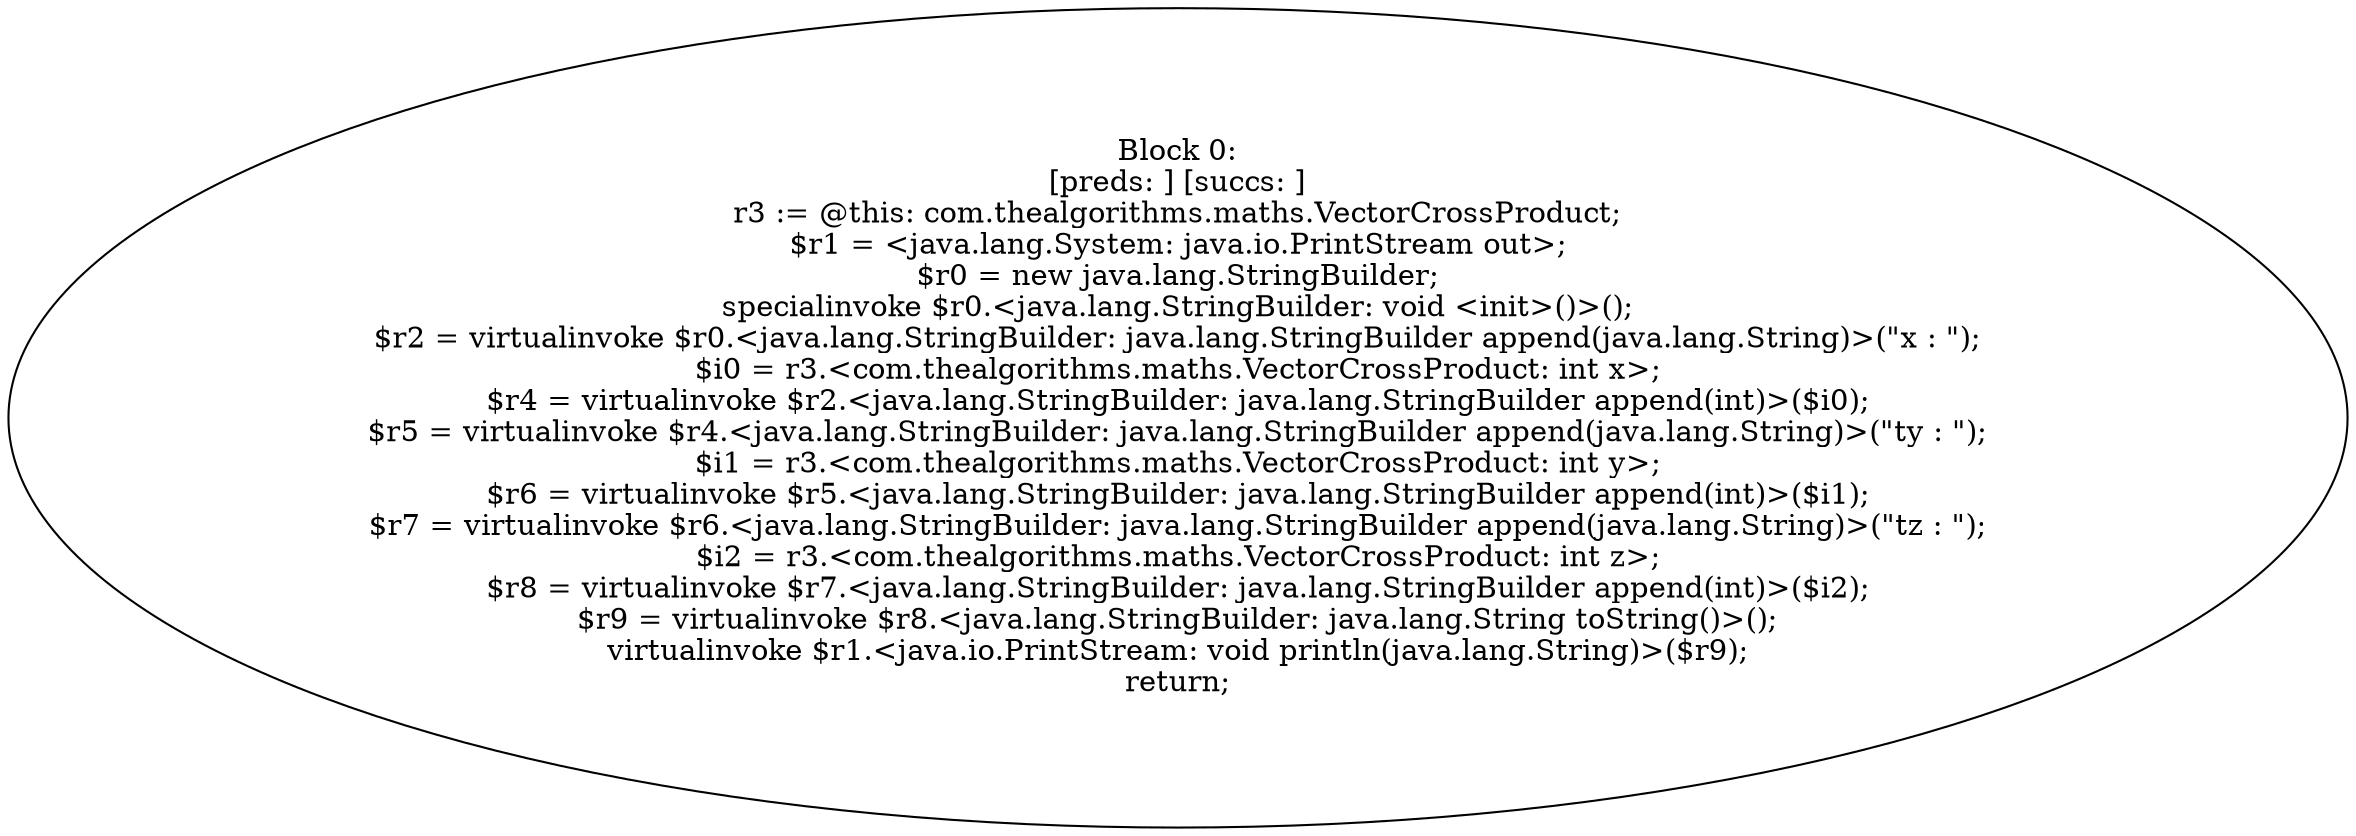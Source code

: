digraph "unitGraph" {
    "Block 0:
[preds: ] [succs: ]
r3 := @this: com.thealgorithms.maths.VectorCrossProduct;
$r1 = <java.lang.System: java.io.PrintStream out>;
$r0 = new java.lang.StringBuilder;
specialinvoke $r0.<java.lang.StringBuilder: void <init>()>();
$r2 = virtualinvoke $r0.<java.lang.StringBuilder: java.lang.StringBuilder append(java.lang.String)>(\"x : \");
$i0 = r3.<com.thealgorithms.maths.VectorCrossProduct: int x>;
$r4 = virtualinvoke $r2.<java.lang.StringBuilder: java.lang.StringBuilder append(int)>($i0);
$r5 = virtualinvoke $r4.<java.lang.StringBuilder: java.lang.StringBuilder append(java.lang.String)>(\"\ty : \");
$i1 = r3.<com.thealgorithms.maths.VectorCrossProduct: int y>;
$r6 = virtualinvoke $r5.<java.lang.StringBuilder: java.lang.StringBuilder append(int)>($i1);
$r7 = virtualinvoke $r6.<java.lang.StringBuilder: java.lang.StringBuilder append(java.lang.String)>(\"\tz : \");
$i2 = r3.<com.thealgorithms.maths.VectorCrossProduct: int z>;
$r8 = virtualinvoke $r7.<java.lang.StringBuilder: java.lang.StringBuilder append(int)>($i2);
$r9 = virtualinvoke $r8.<java.lang.StringBuilder: java.lang.String toString()>();
virtualinvoke $r1.<java.io.PrintStream: void println(java.lang.String)>($r9);
return;
"
}
